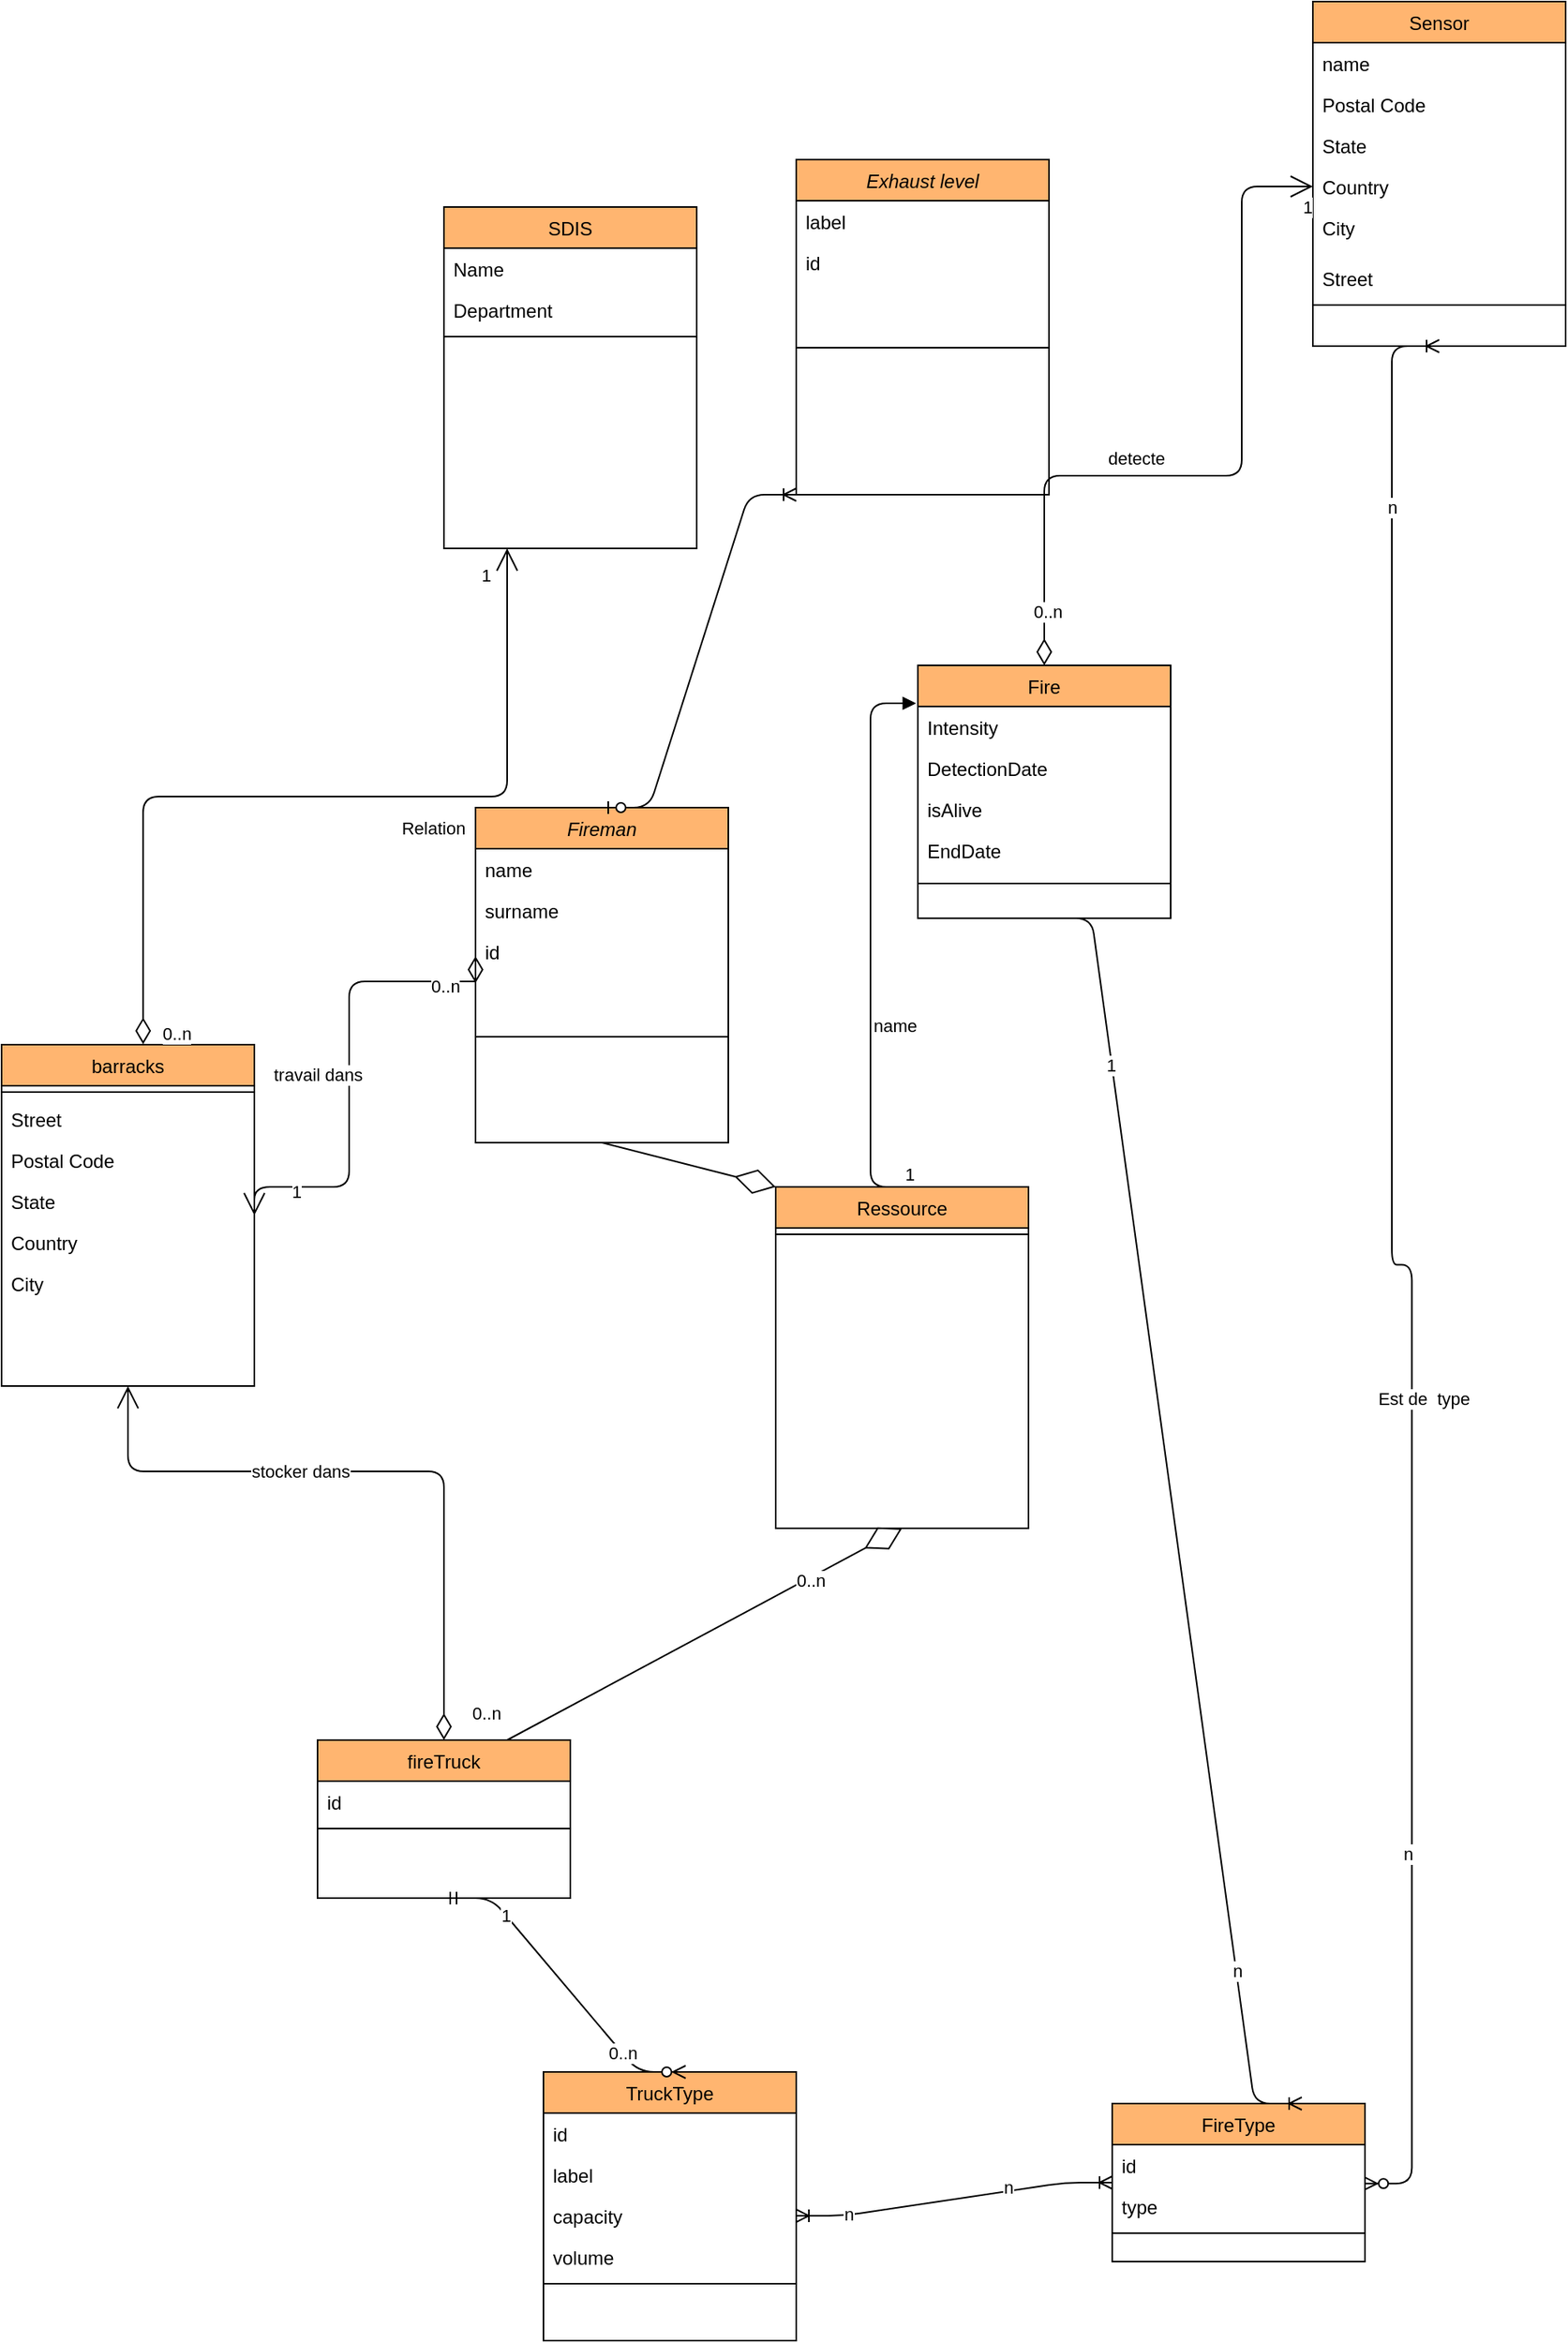 <mxfile version="13.11.0" type="github">
  <diagram id="C5RBs43oDa-KdzZeNtuy" name="Page-1">
    <mxGraphModel dx="2745" dy="2559" grid="1" gridSize="10" guides="1" tooltips="1" connect="1" arrows="1" fold="1" page="1" pageScale="1" pageWidth="827" pageHeight="1169" math="0" shadow="0" extFonts="Permanent Marker^https://fonts.googleapis.com/css?family=Permanent+Marker">
      <root>
        <mxCell id="WIyWlLk6GJQsqaUBKTNV-0" />
        <mxCell id="WIyWlLk6GJQsqaUBKTNV-1" parent="WIyWlLk6GJQsqaUBKTNV-0" />
        <mxCell id="zkfFHV4jXpPFQw0GAbJ--0" value="Fireman" style="swimlane;fontStyle=2;align=center;verticalAlign=top;childLayout=stackLayout;horizontal=1;startSize=26;horizontalStack=0;resizeParent=1;resizeLast=0;collapsible=1;marginBottom=0;rounded=0;shadow=0;strokeWidth=1;fillColor=#FFB570;" parent="WIyWlLk6GJQsqaUBKTNV-1" vertex="1">
          <mxGeometry x="370" y="110" width="160" height="212" as="geometry">
            <mxRectangle x="230" y="140" width="160" height="26" as="alternateBounds" />
          </mxGeometry>
        </mxCell>
        <mxCell id="zkfFHV4jXpPFQw0GAbJ--1" value="name" style="text;align=left;verticalAlign=top;spacingLeft=4;spacingRight=4;overflow=hidden;rotatable=0;points=[[0,0.5],[1,0.5]];portConstraint=eastwest;" parent="zkfFHV4jXpPFQw0GAbJ--0" vertex="1">
          <mxGeometry y="26" width="160" height="26" as="geometry" />
        </mxCell>
        <mxCell id="zkfFHV4jXpPFQw0GAbJ--2" value="surname" style="text;align=left;verticalAlign=top;spacingLeft=4;spacingRight=4;overflow=hidden;rotatable=0;points=[[0,0.5],[1,0.5]];portConstraint=eastwest;rounded=0;shadow=0;html=0;" parent="zkfFHV4jXpPFQw0GAbJ--0" vertex="1">
          <mxGeometry y="52" width="160" height="26" as="geometry" />
        </mxCell>
        <mxCell id="zkfFHV4jXpPFQw0GAbJ--3" value="id" style="text;align=left;verticalAlign=top;spacingLeft=4;spacingRight=4;overflow=hidden;rotatable=0;points=[[0,0.5],[1,0.5]];portConstraint=eastwest;rounded=0;shadow=0;html=0;" parent="zkfFHV4jXpPFQw0GAbJ--0" vertex="1">
          <mxGeometry y="78" width="160" height="32" as="geometry" />
        </mxCell>
        <mxCell id="zkfFHV4jXpPFQw0GAbJ--4" value="" style="line;html=1;strokeWidth=1;align=left;verticalAlign=middle;spacingTop=-1;spacingLeft=3;spacingRight=3;rotatable=0;labelPosition=right;points=[];portConstraint=eastwest;" parent="zkfFHV4jXpPFQw0GAbJ--0" vertex="1">
          <mxGeometry y="110" width="160" height="70" as="geometry" />
        </mxCell>
        <mxCell id="zkfFHV4jXpPFQw0GAbJ--17" value="barracks" style="swimlane;fontStyle=0;align=center;verticalAlign=top;childLayout=stackLayout;horizontal=1;startSize=26;horizontalStack=0;resizeParent=1;resizeLast=0;collapsible=1;marginBottom=0;rounded=0;shadow=0;strokeWidth=1;fillColor=#FFB570;" parent="WIyWlLk6GJQsqaUBKTNV-1" vertex="1">
          <mxGeometry x="70" y="260" width="160" height="216" as="geometry">
            <mxRectangle x="90" y="20" width="160" height="26" as="alternateBounds" />
          </mxGeometry>
        </mxCell>
        <mxCell id="zkfFHV4jXpPFQw0GAbJ--23" value="" style="line;html=1;strokeWidth=1;align=left;verticalAlign=middle;spacingTop=-1;spacingLeft=3;spacingRight=3;rotatable=0;labelPosition=right;points=[];portConstraint=eastwest;" parent="zkfFHV4jXpPFQw0GAbJ--17" vertex="1">
          <mxGeometry y="26" width="160" height="8" as="geometry" />
        </mxCell>
        <mxCell id="6UuoRJ6_l8Mqefl_Qb9X-63" value="Street" style="text;align=left;verticalAlign=top;spacingLeft=4;spacingRight=4;overflow=hidden;rotatable=0;points=[[0,0.5],[1,0.5]];portConstraint=eastwest;rounded=0;shadow=0;html=0;" vertex="1" parent="zkfFHV4jXpPFQw0GAbJ--17">
          <mxGeometry y="34" width="160" height="26" as="geometry" />
        </mxCell>
        <mxCell id="6UuoRJ6_l8Mqefl_Qb9X-67" value="Postal Code" style="text;align=left;verticalAlign=top;spacingLeft=4;spacingRight=4;overflow=hidden;rotatable=0;points=[[0,0.5],[1,0.5]];portConstraint=eastwest;rounded=0;shadow=0;html=0;" vertex="1" parent="zkfFHV4jXpPFQw0GAbJ--17">
          <mxGeometry y="60" width="160" height="26" as="geometry" />
        </mxCell>
        <mxCell id="6UuoRJ6_l8Mqefl_Qb9X-66" value="State" style="text;align=left;verticalAlign=top;spacingLeft=4;spacingRight=4;overflow=hidden;rotatable=0;points=[[0,0.5],[1,0.5]];portConstraint=eastwest;rounded=0;shadow=0;html=0;" vertex="1" parent="zkfFHV4jXpPFQw0GAbJ--17">
          <mxGeometry y="86" width="160" height="26" as="geometry" />
        </mxCell>
        <mxCell id="6UuoRJ6_l8Mqefl_Qb9X-65" value="Country" style="text;align=left;verticalAlign=top;spacingLeft=4;spacingRight=4;overflow=hidden;rotatable=0;points=[[0,0.5],[1,0.5]];portConstraint=eastwest;rounded=0;shadow=0;html=0;" vertex="1" parent="zkfFHV4jXpPFQw0GAbJ--17">
          <mxGeometry y="112" width="160" height="26" as="geometry" />
        </mxCell>
        <mxCell id="6UuoRJ6_l8Mqefl_Qb9X-64" value="City" style="text;align=left;verticalAlign=top;spacingLeft=4;spacingRight=4;overflow=hidden;rotatable=0;points=[[0,0.5],[1,0.5]];portConstraint=eastwest;rounded=0;shadow=0;html=0;" vertex="1" parent="zkfFHV4jXpPFQw0GAbJ--17">
          <mxGeometry y="138" width="160" height="32" as="geometry" />
        </mxCell>
        <mxCell id="6XxaoCj_2Q5xRi3HVW1I-3" value="fireTruck" style="swimlane;fontStyle=0;align=center;verticalAlign=top;childLayout=stackLayout;horizontal=1;startSize=26;horizontalStack=0;resizeParent=1;resizeLast=0;collapsible=1;marginBottom=0;rounded=0;shadow=0;strokeWidth=1;fillColor=#FFB570;" parent="WIyWlLk6GJQsqaUBKTNV-1" vertex="1">
          <mxGeometry x="270" y="700" width="160" height="100" as="geometry">
            <mxRectangle x="334" y="380" width="160" height="26" as="alternateBounds" />
          </mxGeometry>
        </mxCell>
        <mxCell id="6XxaoCj_2Q5xRi3HVW1I-4" value="id" style="text;align=left;verticalAlign=top;spacingLeft=4;spacingRight=4;overflow=hidden;rotatable=0;points=[[0,0.5],[1,0.5]];portConstraint=eastwest;" parent="6XxaoCj_2Q5xRi3HVW1I-3" vertex="1">
          <mxGeometry y="26" width="160" height="26" as="geometry" />
        </mxCell>
        <mxCell id="6XxaoCj_2Q5xRi3HVW1I-9" value="" style="line;html=1;strokeWidth=1;align=left;verticalAlign=middle;spacingTop=-1;spacingLeft=3;spacingRight=3;rotatable=0;labelPosition=right;points=[];portConstraint=eastwest;" parent="6XxaoCj_2Q5xRi3HVW1I-3" vertex="1">
          <mxGeometry y="52" width="160" height="8" as="geometry" />
        </mxCell>
        <mxCell id="6XxaoCj_2Q5xRi3HVW1I-12" value="travail dans" style="endArrow=open;html=1;endSize=12;startArrow=diamondThin;startSize=14;startFill=0;edgeStyle=orthogonalEdgeStyle;entryX=1;entryY=0.5;entryDx=0;entryDy=0;exitX=0;exitY=0.5;exitDx=0;exitDy=0;" parent="WIyWlLk6GJQsqaUBKTNV-1" source="zkfFHV4jXpPFQw0GAbJ--3" target="zkfFHV4jXpPFQw0GAbJ--17" edge="1">
          <mxGeometry x="0.018" y="-20" relative="1" as="geometry">
            <mxPoint x="230" y="345" as="sourcePoint" />
            <mxPoint x="260" y="240" as="targetPoint" />
            <Array as="points">
              <mxPoint x="370" y="220" />
              <mxPoint x="290" y="220" />
              <mxPoint x="290" y="350" />
              <mxPoint x="230" y="350" />
            </Array>
            <mxPoint as="offset" />
          </mxGeometry>
        </mxCell>
        <mxCell id="6XxaoCj_2Q5xRi3HVW1I-13" value="0..n" style="edgeLabel;resizable=0;html=1;align=left;verticalAlign=top;" parent="6XxaoCj_2Q5xRi3HVW1I-12" connectable="0" vertex="1">
          <mxGeometry x="-1" relative="1" as="geometry">
            <mxPoint x="-30" y="6" as="offset" />
          </mxGeometry>
        </mxCell>
        <mxCell id="6XxaoCj_2Q5xRi3HVW1I-14" value="1" style="edgeLabel;resizable=0;html=1;align=right;verticalAlign=top;" parent="6XxaoCj_2Q5xRi3HVW1I-12" connectable="0" vertex="1">
          <mxGeometry x="1" relative="1" as="geometry">
            <mxPoint x="30" y="-28" as="offset" />
          </mxGeometry>
        </mxCell>
        <mxCell id="6XxaoCj_2Q5xRi3HVW1I-15" value="stocker dans" style="endArrow=open;html=1;endSize=12;startArrow=diamondThin;startSize=14;startFill=0;edgeStyle=orthogonalEdgeStyle;exitX=0.5;exitY=0;exitDx=0;exitDy=0;entryX=0.5;entryY=1;entryDx=0;entryDy=0;" parent="WIyWlLk6GJQsqaUBKTNV-1" source="6XxaoCj_2Q5xRi3HVW1I-3" target="zkfFHV4jXpPFQw0GAbJ--17" edge="1">
          <mxGeometry x="0.233" relative="1" as="geometry">
            <mxPoint x="390" y="170" as="sourcePoint" />
            <mxPoint x="250.0" y="163.059" as="targetPoint" />
            <Array as="points">
              <mxPoint x="350" y="660" />
              <mxPoint x="350" y="530" />
              <mxPoint x="150" y="530" />
            </Array>
            <mxPoint as="offset" />
          </mxGeometry>
        </mxCell>
        <mxCell id="6XxaoCj_2Q5xRi3HVW1I-16" value="0..n" style="edgeLabel;resizable=0;html=1;align=left;verticalAlign=top;" parent="6XxaoCj_2Q5xRi3HVW1I-15" connectable="0" vertex="1">
          <mxGeometry x="-1" relative="1" as="geometry">
            <mxPoint x="16" y="-30" as="offset" />
          </mxGeometry>
        </mxCell>
        <mxCell id="6XxaoCj_2Q5xRi3HVW1I-18" value="Fire" style="swimlane;fontStyle=0;align=center;verticalAlign=top;childLayout=stackLayout;horizontal=1;startSize=26;horizontalStack=0;resizeParent=1;resizeLast=0;collapsible=1;marginBottom=0;rounded=0;shadow=0;strokeWidth=1;fillColor=#FFB570;" parent="WIyWlLk6GJQsqaUBKTNV-1" vertex="1">
          <mxGeometry x="650" y="20" width="160" height="160" as="geometry">
            <mxRectangle x="550" y="140" width="160" height="26" as="alternateBounds" />
          </mxGeometry>
        </mxCell>
        <mxCell id="6XxaoCj_2Q5xRi3HVW1I-26" value="Intensity&#xa;" style="text;align=left;verticalAlign=top;spacingLeft=4;spacingRight=4;overflow=hidden;rotatable=0;points=[[0,0.5],[1,0.5]];portConstraint=eastwest;rounded=0;shadow=0;html=0;" parent="6XxaoCj_2Q5xRi3HVW1I-18" vertex="1">
          <mxGeometry y="26" width="160" height="26" as="geometry" />
        </mxCell>
        <mxCell id="6XxaoCj_2Q5xRi3HVW1I-27" value="DetectionDate" style="text;align=left;verticalAlign=top;spacingLeft=4;spacingRight=4;overflow=hidden;rotatable=0;points=[[0,0.5],[1,0.5]];portConstraint=eastwest;rounded=0;shadow=0;html=0;" parent="6XxaoCj_2Q5xRi3HVW1I-18" vertex="1">
          <mxGeometry y="52" width="160" height="26" as="geometry" />
        </mxCell>
        <mxCell id="6XxaoCj_2Q5xRi3HVW1I-29" value="isAlive" style="text;align=left;verticalAlign=top;spacingLeft=4;spacingRight=4;overflow=hidden;rotatable=0;points=[[0,0.5],[1,0.5]];portConstraint=eastwest;rounded=0;shadow=0;html=0;" parent="6XxaoCj_2Q5xRi3HVW1I-18" vertex="1">
          <mxGeometry y="78" width="160" height="26" as="geometry" />
        </mxCell>
        <mxCell id="6XxaoCj_2Q5xRi3HVW1I-30" value="EndDate" style="text;align=left;verticalAlign=top;spacingLeft=4;spacingRight=4;overflow=hidden;rotatable=0;points=[[0,0.5],[1,0.5]];portConstraint=eastwest;rounded=0;shadow=0;html=0;" parent="6XxaoCj_2Q5xRi3HVW1I-18" vertex="1">
          <mxGeometry y="104" width="160" height="30" as="geometry" />
        </mxCell>
        <mxCell id="6XxaoCj_2Q5xRi3HVW1I-24" value="" style="line;html=1;strokeWidth=1;align=left;verticalAlign=middle;spacingTop=-1;spacingLeft=3;spacingRight=3;rotatable=0;labelPosition=right;points=[];portConstraint=eastwest;" parent="6XxaoCj_2Q5xRi3HVW1I-18" vertex="1">
          <mxGeometry y="134" width="160" height="8" as="geometry" />
        </mxCell>
        <mxCell id="6XxaoCj_2Q5xRi3HVW1I-31" value="SDIS" style="swimlane;fontStyle=0;align=center;verticalAlign=top;childLayout=stackLayout;horizontal=1;startSize=26;horizontalStack=0;resizeParent=1;resizeLast=0;collapsible=1;marginBottom=0;rounded=0;shadow=0;strokeWidth=1;fillColor=#FFB570;" parent="WIyWlLk6GJQsqaUBKTNV-1" vertex="1">
          <mxGeometry x="350" y="-270" width="160" height="216" as="geometry">
            <mxRectangle x="550" y="140" width="160" height="26" as="alternateBounds" />
          </mxGeometry>
        </mxCell>
        <mxCell id="6XxaoCj_2Q5xRi3HVW1I-32" value="Name&#xa;" style="text;align=left;verticalAlign=top;spacingLeft=4;spacingRight=4;overflow=hidden;rotatable=0;points=[[0,0.5],[1,0.5]];portConstraint=eastwest;" parent="6XxaoCj_2Q5xRi3HVW1I-31" vertex="1">
          <mxGeometry y="26" width="160" height="26" as="geometry" />
        </mxCell>
        <mxCell id="6XxaoCj_2Q5xRi3HVW1I-34" value="Department&#xa;" style="text;align=left;verticalAlign=top;spacingLeft=4;spacingRight=4;overflow=hidden;rotatable=0;points=[[0,0.5],[1,0.5]];portConstraint=eastwest;rounded=0;shadow=0;html=0;" parent="6XxaoCj_2Q5xRi3HVW1I-31" vertex="1">
          <mxGeometry y="52" width="160" height="26" as="geometry" />
        </mxCell>
        <mxCell id="6XxaoCj_2Q5xRi3HVW1I-37" value="" style="line;html=1;strokeWidth=1;align=left;verticalAlign=middle;spacingTop=-1;spacingLeft=3;spacingRight=3;rotatable=0;labelPosition=right;points=[];portConstraint=eastwest;" parent="6XxaoCj_2Q5xRi3HVW1I-31" vertex="1">
          <mxGeometry y="78" width="160" height="8" as="geometry" />
        </mxCell>
        <mxCell id="6XxaoCj_2Q5xRi3HVW1I-41" value="Relation" style="endArrow=open;html=1;endSize=12;startArrow=diamondThin;startSize=14;startFill=0;edgeStyle=orthogonalEdgeStyle;exitX=0.56;exitY=-0.001;exitDx=0;exitDy=0;exitPerimeter=0;entryX=0.25;entryY=1;entryDx=0;entryDy=0;" parent="WIyWlLk6GJQsqaUBKTNV-1" source="zkfFHV4jXpPFQw0GAbJ--17" target="6XxaoCj_2Q5xRi3HVW1I-31" edge="1">
          <mxGeometry x="0.25" y="-20" relative="1" as="geometry">
            <mxPoint x="170" y="-40" as="sourcePoint" />
            <mxPoint x="330" y="-40" as="targetPoint" />
            <mxPoint as="offset" />
          </mxGeometry>
        </mxCell>
        <mxCell id="6XxaoCj_2Q5xRi3HVW1I-42" value="0..n" style="edgeLabel;resizable=0;html=1;align=left;verticalAlign=top;" parent="6XxaoCj_2Q5xRi3HVW1I-41" connectable="0" vertex="1">
          <mxGeometry x="-1" relative="1" as="geometry">
            <mxPoint x="10.4" y="-19.78" as="offset" />
          </mxGeometry>
        </mxCell>
        <mxCell id="6XxaoCj_2Q5xRi3HVW1I-43" value="1" style="edgeLabel;resizable=0;html=1;align=right;verticalAlign=top;" parent="6XxaoCj_2Q5xRi3HVW1I-41" connectable="0" vertex="1">
          <mxGeometry x="1" relative="1" as="geometry">
            <mxPoint x="-10" y="3.97" as="offset" />
          </mxGeometry>
        </mxCell>
        <mxCell id="6XxaoCj_2Q5xRi3HVW1I-48" value="Ressource" style="swimlane;fontStyle=0;align=center;verticalAlign=top;childLayout=stackLayout;horizontal=1;startSize=26;horizontalStack=0;resizeParent=1;resizeLast=0;collapsible=1;marginBottom=0;rounded=0;shadow=0;strokeWidth=1;fillColor=#FFB570;" parent="WIyWlLk6GJQsqaUBKTNV-1" vertex="1">
          <mxGeometry x="560" y="350" width="160" height="216" as="geometry">
            <mxRectangle x="550" y="140" width="160" height="26" as="alternateBounds" />
          </mxGeometry>
        </mxCell>
        <mxCell id="6XxaoCj_2Q5xRi3HVW1I-54" value="" style="line;html=1;strokeWidth=1;align=left;verticalAlign=middle;spacingTop=-1;spacingLeft=3;spacingRight=3;rotatable=0;labelPosition=right;points=[];portConstraint=eastwest;" parent="6XxaoCj_2Q5xRi3HVW1I-48" vertex="1">
          <mxGeometry y="26" width="160" height="8" as="geometry" />
        </mxCell>
        <mxCell id="6XxaoCj_2Q5xRi3HVW1I-56" value="name" style="endArrow=block;endFill=1;html=1;edgeStyle=orthogonalEdgeStyle;align=left;verticalAlign=top;exitX=0.5;exitY=0;exitDx=0;exitDy=0;entryX=-0.007;entryY=-0.077;entryDx=0;entryDy=0;entryPerimeter=0;" parent="WIyWlLk6GJQsqaUBKTNV-1" source="6XxaoCj_2Q5xRi3HVW1I-48" target="6XxaoCj_2Q5xRi3HVW1I-26" edge="1">
          <mxGeometry x="-0.238" relative="1" as="geometry">
            <mxPoint x="560" y="117" as="sourcePoint" />
            <mxPoint x="670" y="210" as="targetPoint" />
            <mxPoint as="offset" />
            <Array as="points">
              <mxPoint x="620" y="350" />
              <mxPoint x="620" y="44" />
            </Array>
          </mxGeometry>
        </mxCell>
        <mxCell id="6XxaoCj_2Q5xRi3HVW1I-57" value="1" style="edgeLabel;resizable=0;html=1;align=left;verticalAlign=bottom;" parent="6XxaoCj_2Q5xRi3HVW1I-56" connectable="0" vertex="1">
          <mxGeometry x="-1" relative="1" as="geometry" />
        </mxCell>
        <mxCell id="6XxaoCj_2Q5xRi3HVW1I-65" value="" style="endArrow=diamondThin;endFill=0;endSize=24;html=1;exitX=0.5;exitY=1;exitDx=0;exitDy=0;entryX=0;entryY=0;entryDx=0;entryDy=0;" parent="WIyWlLk6GJQsqaUBKTNV-1" source="zkfFHV4jXpPFQw0GAbJ--0" target="6XxaoCj_2Q5xRi3HVW1I-48" edge="1">
          <mxGeometry width="160" relative="1" as="geometry">
            <mxPoint x="250" y="280.32" as="sourcePoint" />
            <mxPoint x="398.08" y="279.998" as="targetPoint" />
          </mxGeometry>
        </mxCell>
        <mxCell id="6XxaoCj_2Q5xRi3HVW1I-66" value="" style="endArrow=diamondThin;endFill=0;endSize=24;html=1;exitX=0.75;exitY=0;exitDx=0;exitDy=0;entryX=0.5;entryY=1;entryDx=0;entryDy=0;" parent="WIyWlLk6GJQsqaUBKTNV-1" source="6XxaoCj_2Q5xRi3HVW1I-3" edge="1" target="6XxaoCj_2Q5xRi3HVW1I-48">
          <mxGeometry width="160" relative="1" as="geometry">
            <mxPoint x="344" y="345" as="sourcePoint" />
            <mxPoint x="520" y="466" as="targetPoint" />
            <Array as="points" />
          </mxGeometry>
        </mxCell>
        <mxCell id="6UuoRJ6_l8Mqefl_Qb9X-54" value="0..n" style="edgeLabel;html=1;align=center;verticalAlign=middle;resizable=0;points=[];" vertex="1" connectable="0" parent="6XxaoCj_2Q5xRi3HVW1I-66">
          <mxGeometry x="0.531" y="-1" relative="1" as="geometry">
            <mxPoint as="offset" />
          </mxGeometry>
        </mxCell>
        <mxCell id="TliI0fEr58T3ftXOWLpj-0" value="Sensor" style="swimlane;fontStyle=0;align=center;verticalAlign=top;childLayout=stackLayout;horizontal=1;startSize=26;horizontalStack=0;resizeParent=1;resizeLast=0;collapsible=1;marginBottom=0;rounded=0;shadow=0;strokeWidth=1;fillColor=#FFB570;" parent="WIyWlLk6GJQsqaUBKTNV-1" vertex="1">
          <mxGeometry x="900" y="-400" width="160" height="218" as="geometry">
            <mxRectangle x="550" y="140" width="160" height="26" as="alternateBounds" />
          </mxGeometry>
        </mxCell>
        <mxCell id="TliI0fEr58T3ftXOWLpj-1" value="name" style="text;align=left;verticalAlign=top;spacingLeft=4;spacingRight=4;overflow=hidden;rotatable=0;points=[[0,0.5],[1,0.5]];portConstraint=eastwest;" parent="TliI0fEr58T3ftXOWLpj-0" vertex="1">
          <mxGeometry y="26" width="160" height="26" as="geometry" />
        </mxCell>
        <mxCell id="6UuoRJ6_l8Mqefl_Qb9X-62" value="Postal Code" style="text;align=left;verticalAlign=top;spacingLeft=4;spacingRight=4;overflow=hidden;rotatable=0;points=[[0,0.5],[1,0.5]];portConstraint=eastwest;rounded=0;shadow=0;html=0;" vertex="1" parent="TliI0fEr58T3ftXOWLpj-0">
          <mxGeometry y="52" width="160" height="26" as="geometry" />
        </mxCell>
        <mxCell id="6UuoRJ6_l8Mqefl_Qb9X-61" value="State" style="text;align=left;verticalAlign=top;spacingLeft=4;spacingRight=4;overflow=hidden;rotatable=0;points=[[0,0.5],[1,0.5]];portConstraint=eastwest;rounded=0;shadow=0;html=0;" vertex="1" parent="TliI0fEr58T3ftXOWLpj-0">
          <mxGeometry y="78" width="160" height="26" as="geometry" />
        </mxCell>
        <mxCell id="6UuoRJ6_l8Mqefl_Qb9X-60" value="Country" style="text;align=left;verticalAlign=top;spacingLeft=4;spacingRight=4;overflow=hidden;rotatable=0;points=[[0,0.5],[1,0.5]];portConstraint=eastwest;rounded=0;shadow=0;html=0;" vertex="1" parent="TliI0fEr58T3ftXOWLpj-0">
          <mxGeometry y="104" width="160" height="26" as="geometry" />
        </mxCell>
        <mxCell id="6UuoRJ6_l8Mqefl_Qb9X-59" value="City" style="text;align=left;verticalAlign=top;spacingLeft=4;spacingRight=4;overflow=hidden;rotatable=0;points=[[0,0.5],[1,0.5]];portConstraint=eastwest;rounded=0;shadow=0;html=0;" vertex="1" parent="TliI0fEr58T3ftXOWLpj-0">
          <mxGeometry y="130" width="160" height="32" as="geometry" />
        </mxCell>
        <mxCell id="6UuoRJ6_l8Mqefl_Qb9X-58" value="Street" style="text;align=left;verticalAlign=top;spacingLeft=4;spacingRight=4;overflow=hidden;rotatable=0;points=[[0,0.5],[1,0.5]];portConstraint=eastwest;rounded=0;shadow=0;html=0;" vertex="1" parent="TliI0fEr58T3ftXOWLpj-0">
          <mxGeometry y="162" width="160" height="26" as="geometry" />
        </mxCell>
        <mxCell id="TliI0fEr58T3ftXOWLpj-10" value="" style="line;html=1;strokeWidth=1;align=left;verticalAlign=middle;spacingTop=-1;spacingLeft=3;spacingRight=3;rotatable=0;labelPosition=right;points=[];portConstraint=eastwest;" parent="TliI0fEr58T3ftXOWLpj-0" vertex="1">
          <mxGeometry y="188" width="160" height="8" as="geometry" />
        </mxCell>
        <mxCell id="TliI0fEr58T3ftXOWLpj-13" value="detecte" style="endArrow=open;html=1;endSize=12;startArrow=diamondThin;startSize=14;startFill=0;edgeStyle=orthogonalEdgeStyle;exitX=0.5;exitY=0;exitDx=0;exitDy=0;entryX=0;entryY=0.5;entryDx=0;entryDy=0;" parent="WIyWlLk6GJQsqaUBKTNV-1" source="6XxaoCj_2Q5xRi3HVW1I-18" edge="1">
          <mxGeometry x="-0.247" y="11" relative="1" as="geometry">
            <mxPoint x="630" y="380" as="sourcePoint" />
            <mxPoint x="900" y="-283" as="targetPoint" />
            <mxPoint as="offset" />
            <Array as="points">
              <mxPoint x="730" y="-100" />
              <mxPoint x="855" y="-100" />
              <mxPoint x="855" y="-283" />
            </Array>
          </mxGeometry>
        </mxCell>
        <mxCell id="TliI0fEr58T3ftXOWLpj-15" value="1" style="edgeLabel;resizable=0;html=1;align=right;verticalAlign=top;" parent="TliI0fEr58T3ftXOWLpj-13" connectable="0" vertex="1">
          <mxGeometry x="1" relative="1" as="geometry" />
        </mxCell>
        <mxCell id="6UuoRJ6_l8Mqefl_Qb9X-55" value="0..n" style="edgeLabel;html=1;align=center;verticalAlign=middle;resizable=0;points=[];" vertex="1" connectable="0" parent="TliI0fEr58T3ftXOWLpj-13">
          <mxGeometry x="-0.855" y="-2" relative="1" as="geometry">
            <mxPoint as="offset" />
          </mxGeometry>
        </mxCell>
        <mxCell id="6UuoRJ6_l8Mqefl_Qb9X-6" value="FireType" style="swimlane;fontStyle=0;align=center;verticalAlign=top;childLayout=stackLayout;horizontal=1;startSize=26;horizontalStack=0;resizeParent=1;resizeLast=0;collapsible=1;marginBottom=0;rounded=0;shadow=0;strokeWidth=1;fillColor=#FFB570;" vertex="1" parent="WIyWlLk6GJQsqaUBKTNV-1">
          <mxGeometry x="773" y="930" width="160" height="100" as="geometry">
            <mxRectangle x="590" y="510" width="160" height="26" as="alternateBounds" />
          </mxGeometry>
        </mxCell>
        <mxCell id="6UuoRJ6_l8Mqefl_Qb9X-7" value="id" style="text;align=left;verticalAlign=top;spacingLeft=4;spacingRight=4;overflow=hidden;rotatable=0;points=[[0,0.5],[1,0.5]];portConstraint=eastwest;" vertex="1" parent="6UuoRJ6_l8Mqefl_Qb9X-6">
          <mxGeometry y="26" width="160" height="26" as="geometry" />
        </mxCell>
        <mxCell id="6UuoRJ6_l8Mqefl_Qb9X-8" value="type&#xa;" style="text;align=left;verticalAlign=top;spacingLeft=4;spacingRight=4;overflow=hidden;rotatable=0;points=[[0,0.5],[1,0.5]];portConstraint=eastwest;" vertex="1" parent="6UuoRJ6_l8Mqefl_Qb9X-6">
          <mxGeometry y="52" width="160" height="26" as="geometry" />
        </mxCell>
        <mxCell id="6UuoRJ6_l8Mqefl_Qb9X-9" value="" style="line;html=1;strokeWidth=1;align=left;verticalAlign=middle;spacingTop=-1;spacingLeft=3;spacingRight=3;rotatable=0;labelPosition=right;points=[];portConstraint=eastwest;" vertex="1" parent="6UuoRJ6_l8Mqefl_Qb9X-6">
          <mxGeometry y="78" width="160" height="8" as="geometry" />
        </mxCell>
        <mxCell id="6UuoRJ6_l8Mqefl_Qb9X-10" value="" style="edgeStyle=entityRelationEdgeStyle;fontSize=12;html=1;endArrow=ERoneToMany;startArrow=ERzeroToMany;entryX=0.5;entryY=1;entryDx=0;entryDy=0;exitX=0.998;exitY=0.946;exitDx=0;exitDy=0;exitPerimeter=0;" edge="1" parent="WIyWlLk6GJQsqaUBKTNV-1" source="6UuoRJ6_l8Mqefl_Qb9X-7" target="TliI0fEr58T3ftXOWLpj-0">
          <mxGeometry width="100" height="100" relative="1" as="geometry">
            <mxPoint x="610" y="430" as="sourcePoint" />
            <mxPoint x="710" y="330" as="targetPoint" />
          </mxGeometry>
        </mxCell>
        <mxCell id="6UuoRJ6_l8Mqefl_Qb9X-11" value="Est de&amp;nbsp; type" style="edgeLabel;html=1;align=center;verticalAlign=middle;resizable=0;points=[];" vertex="1" connectable="0" parent="6UuoRJ6_l8Mqefl_Qb9X-10">
          <mxGeometry x="-0.147" y="-1" relative="1" as="geometry">
            <mxPoint x="5.92" as="offset" />
          </mxGeometry>
        </mxCell>
        <mxCell id="6UuoRJ6_l8Mqefl_Qb9X-15" value="n" style="edgeLabel;html=1;align=center;verticalAlign=middle;resizable=0;points=[];" vertex="1" connectable="0" parent="6UuoRJ6_l8Mqefl_Qb9X-10">
          <mxGeometry x="0.787" relative="1" as="geometry">
            <mxPoint as="offset" />
          </mxGeometry>
        </mxCell>
        <mxCell id="6UuoRJ6_l8Mqefl_Qb9X-16" value="n" style="edgeLabel;html=1;align=center;verticalAlign=middle;resizable=0;points=[];" vertex="1" connectable="0" parent="6UuoRJ6_l8Mqefl_Qb9X-10">
          <mxGeometry x="-0.614" y="3" relative="1" as="geometry">
            <mxPoint as="offset" />
          </mxGeometry>
        </mxCell>
        <mxCell id="6UuoRJ6_l8Mqefl_Qb9X-12" value="" style="edgeStyle=entityRelationEdgeStyle;fontSize=12;html=1;endArrow=ERoneToMany;exitX=0.5;exitY=1;exitDx=0;exitDy=0;entryX=0.75;entryY=0;entryDx=0;entryDy=0;" edge="1" parent="WIyWlLk6GJQsqaUBKTNV-1" source="6XxaoCj_2Q5xRi3HVW1I-18" target="6UuoRJ6_l8Mqefl_Qb9X-6">
          <mxGeometry width="100" height="100" relative="1" as="geometry">
            <mxPoint x="729" y="308" as="sourcePoint" />
            <mxPoint x="669" y="500" as="targetPoint" />
          </mxGeometry>
        </mxCell>
        <mxCell id="6UuoRJ6_l8Mqefl_Qb9X-13" value="1" style="edgeLabel;html=1;align=center;verticalAlign=middle;resizable=0;points=[];" vertex="1" connectable="0" parent="6UuoRJ6_l8Mqefl_Qb9X-12">
          <mxGeometry x="-0.699" y="-1" relative="1" as="geometry">
            <mxPoint as="offset" />
          </mxGeometry>
        </mxCell>
        <mxCell id="6UuoRJ6_l8Mqefl_Qb9X-14" value="n" style="edgeLabel;html=1;align=center;verticalAlign=middle;resizable=0;points=[];" vertex="1" connectable="0" parent="6UuoRJ6_l8Mqefl_Qb9X-12">
          <mxGeometry x="0.719" relative="1" as="geometry">
            <mxPoint as="offset" />
          </mxGeometry>
        </mxCell>
        <mxCell id="6UuoRJ6_l8Mqefl_Qb9X-17" value="" style="edgeStyle=entityRelationEdgeStyle;fontSize=12;html=1;endArrow=ERoneToMany;startArrow=ERoneToMany;entryX=0;entryY=0.923;entryDx=0;entryDy=0;entryPerimeter=0;exitX=1;exitY=0.5;exitDx=0;exitDy=0;" edge="1" parent="WIyWlLk6GJQsqaUBKTNV-1" source="6UuoRJ6_l8Mqefl_Qb9X-47" target="6UuoRJ6_l8Mqefl_Qb9X-7">
          <mxGeometry width="100" height="100" relative="1" as="geometry">
            <mxPoint x="573" y="725" as="sourcePoint" />
            <mxPoint x="543" y="860" as="targetPoint" />
          </mxGeometry>
        </mxCell>
        <mxCell id="6UuoRJ6_l8Mqefl_Qb9X-18" value="n" style="edgeLabel;html=1;align=center;verticalAlign=middle;resizable=0;points=[];" vertex="1" connectable="0" parent="6UuoRJ6_l8Mqefl_Qb9X-17">
          <mxGeometry x="-0.678" y="1" relative="1" as="geometry">
            <mxPoint as="offset" />
          </mxGeometry>
        </mxCell>
        <mxCell id="6UuoRJ6_l8Mqefl_Qb9X-19" value="n" style="edgeLabel;html=1;align=center;verticalAlign=middle;resizable=0;points=[];" vertex="1" connectable="0" parent="6UuoRJ6_l8Mqefl_Qb9X-17">
          <mxGeometry x="0.346" y="3" relative="1" as="geometry">
            <mxPoint as="offset" />
          </mxGeometry>
        </mxCell>
        <mxCell id="6UuoRJ6_l8Mqefl_Qb9X-22" value="TruckType" style="swimlane;fontStyle=0;align=center;verticalAlign=top;childLayout=stackLayout;horizontal=1;startSize=26;horizontalStack=0;resizeParent=1;resizeLast=0;collapsible=1;marginBottom=0;rounded=0;shadow=0;strokeWidth=1;fillColor=#FFB570;" vertex="1" parent="WIyWlLk6GJQsqaUBKTNV-1">
          <mxGeometry x="413" y="910" width="160" height="170" as="geometry">
            <mxRectangle x="334" y="380" width="160" height="26" as="alternateBounds" />
          </mxGeometry>
        </mxCell>
        <mxCell id="6UuoRJ6_l8Mqefl_Qb9X-23" value="id" style="text;align=left;verticalAlign=top;spacingLeft=4;spacingRight=4;overflow=hidden;rotatable=0;points=[[0,0.5],[1,0.5]];portConstraint=eastwest;" vertex="1" parent="6UuoRJ6_l8Mqefl_Qb9X-22">
          <mxGeometry y="26" width="160" height="26" as="geometry" />
        </mxCell>
        <mxCell id="6UuoRJ6_l8Mqefl_Qb9X-49" value="label" style="text;align=left;verticalAlign=top;spacingLeft=4;spacingRight=4;overflow=hidden;rotatable=0;points=[[0,0.5],[1,0.5]];portConstraint=eastwest;" vertex="1" parent="6UuoRJ6_l8Mqefl_Qb9X-22">
          <mxGeometry y="52" width="160" height="26" as="geometry" />
        </mxCell>
        <mxCell id="6UuoRJ6_l8Mqefl_Qb9X-47" value="capacity" style="text;align=left;verticalAlign=top;spacingLeft=4;spacingRight=4;overflow=hidden;rotatable=0;points=[[0,0.5],[1,0.5]];portConstraint=eastwest;" vertex="1" parent="6UuoRJ6_l8Mqefl_Qb9X-22">
          <mxGeometry y="78" width="160" height="26" as="geometry" />
        </mxCell>
        <mxCell id="6UuoRJ6_l8Mqefl_Qb9X-48" value="volume" style="text;align=left;verticalAlign=top;spacingLeft=4;spacingRight=4;overflow=hidden;rotatable=0;points=[[0,0.5],[1,0.5]];portConstraint=eastwest;" vertex="1" parent="6UuoRJ6_l8Mqefl_Qb9X-22">
          <mxGeometry y="104" width="160" height="26" as="geometry" />
        </mxCell>
        <mxCell id="6UuoRJ6_l8Mqefl_Qb9X-25" value="" style="line;html=1;strokeWidth=1;align=left;verticalAlign=middle;spacingTop=-1;spacingLeft=3;spacingRight=3;rotatable=0;labelPosition=right;points=[];portConstraint=eastwest;" vertex="1" parent="6UuoRJ6_l8Mqefl_Qb9X-22">
          <mxGeometry y="130" width="160" height="8" as="geometry" />
        </mxCell>
        <mxCell id="6UuoRJ6_l8Mqefl_Qb9X-26" value="Exhaust level" style="swimlane;fontStyle=2;align=center;verticalAlign=top;childLayout=stackLayout;horizontal=1;startSize=26;horizontalStack=0;resizeParent=1;resizeLast=0;collapsible=1;marginBottom=0;rounded=0;shadow=0;strokeWidth=1;fillColor=#FFB570;" vertex="1" parent="WIyWlLk6GJQsqaUBKTNV-1">
          <mxGeometry x="573" y="-300" width="160" height="212" as="geometry">
            <mxRectangle x="230" y="140" width="160" height="26" as="alternateBounds" />
          </mxGeometry>
        </mxCell>
        <mxCell id="6UuoRJ6_l8Mqefl_Qb9X-28" value="label" style="text;align=left;verticalAlign=top;spacingLeft=4;spacingRight=4;overflow=hidden;rotatable=0;points=[[0,0.5],[1,0.5]];portConstraint=eastwest;rounded=0;shadow=0;html=0;" vertex="1" parent="6UuoRJ6_l8Mqefl_Qb9X-26">
          <mxGeometry y="26" width="160" height="26" as="geometry" />
        </mxCell>
        <mxCell id="6UuoRJ6_l8Mqefl_Qb9X-29" value="id" style="text;align=left;verticalAlign=top;spacingLeft=4;spacingRight=4;overflow=hidden;rotatable=0;points=[[0,0.5],[1,0.5]];portConstraint=eastwest;rounded=0;shadow=0;html=0;" vertex="1" parent="6UuoRJ6_l8Mqefl_Qb9X-26">
          <mxGeometry y="52" width="160" height="32" as="geometry" />
        </mxCell>
        <mxCell id="6UuoRJ6_l8Mqefl_Qb9X-31" value="" style="line;html=1;strokeWidth=1;align=left;verticalAlign=middle;spacingTop=-1;spacingLeft=3;spacingRight=3;rotatable=0;labelPosition=right;points=[];portConstraint=eastwest;" vertex="1" parent="6UuoRJ6_l8Mqefl_Qb9X-26">
          <mxGeometry y="84" width="160" height="70" as="geometry" />
        </mxCell>
        <mxCell id="6UuoRJ6_l8Mqefl_Qb9X-32" value="" style="edgeStyle=entityRelationEdgeStyle;fontSize=12;html=1;endArrow=ERoneToMany;startArrow=ERzeroToOne;entryX=0;entryY=1;entryDx=0;entryDy=0;exitX=0.5;exitY=0;exitDx=0;exitDy=0;" edge="1" parent="WIyWlLk6GJQsqaUBKTNV-1" source="zkfFHV4jXpPFQw0GAbJ--0" target="6UuoRJ6_l8Mqefl_Qb9X-26">
          <mxGeometry width="100" height="100" relative="1" as="geometry">
            <mxPoint x="-420" y="360" as="sourcePoint" />
            <mxPoint x="-320" y="260" as="targetPoint" />
          </mxGeometry>
        </mxCell>
        <mxCell id="6UuoRJ6_l8Mqefl_Qb9X-50" value="" style="edgeStyle=entityRelationEdgeStyle;fontSize=12;html=1;endArrow=ERzeroToMany;startArrow=ERmandOne;exitX=0.5;exitY=1;exitDx=0;exitDy=0;" edge="1" parent="WIyWlLk6GJQsqaUBKTNV-1" source="6XxaoCj_2Q5xRi3HVW1I-3">
          <mxGeometry width="100" height="100" relative="1" as="geometry">
            <mxPoint x="233" y="950" as="sourcePoint" />
            <mxPoint x="503" y="910" as="targetPoint" />
          </mxGeometry>
        </mxCell>
        <mxCell id="6UuoRJ6_l8Mqefl_Qb9X-51" value="1" style="edgeLabel;html=1;align=center;verticalAlign=middle;resizable=0;points=[];" vertex="1" connectable="0" parent="6UuoRJ6_l8Mqefl_Qb9X-50">
          <mxGeometry x="-0.567" relative="1" as="geometry">
            <mxPoint as="offset" />
          </mxGeometry>
        </mxCell>
        <mxCell id="6UuoRJ6_l8Mqefl_Qb9X-53" value="0..n" style="edgeLabel;html=1;align=center;verticalAlign=middle;resizable=0;points=[];" vertex="1" connectable="0" parent="6UuoRJ6_l8Mqefl_Qb9X-50">
          <mxGeometry x="0.543" relative="1" as="geometry">
            <mxPoint as="offset" />
          </mxGeometry>
        </mxCell>
      </root>
    </mxGraphModel>
  </diagram>
</mxfile>
